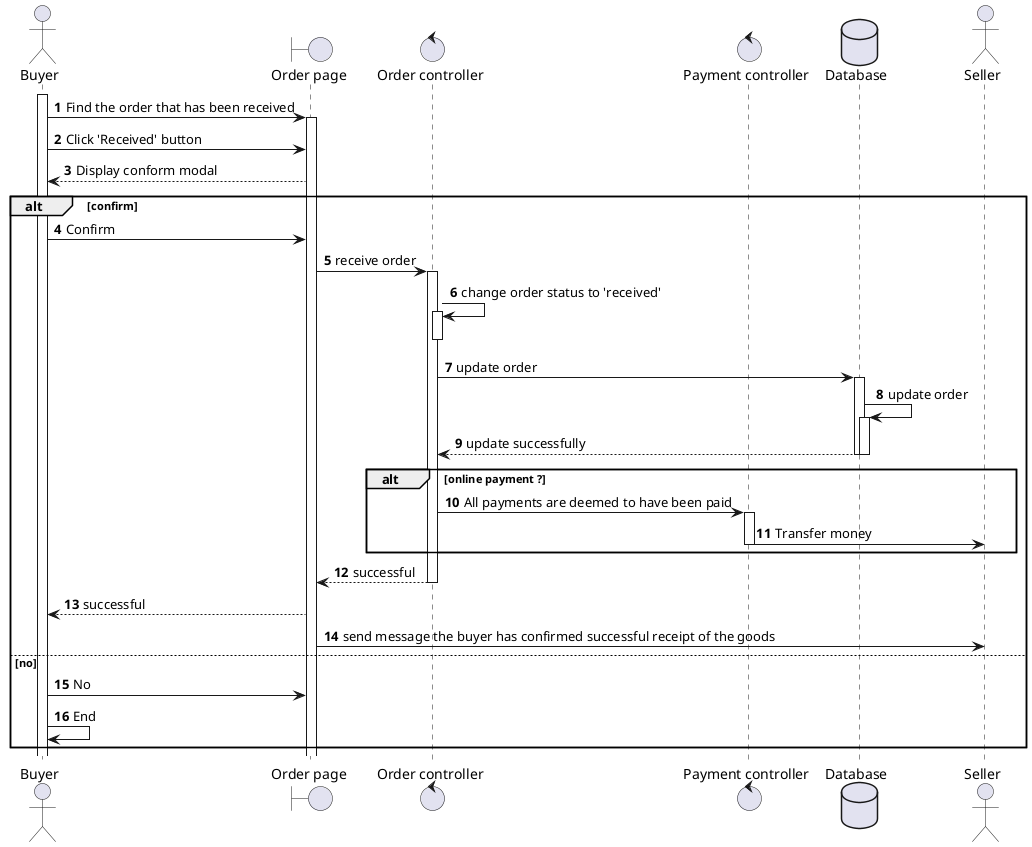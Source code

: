 @startuml
autonumber
actor "Buyer" as Buyer
boundary "Order page" as Page
control "Order controller" as Ctl
control "Payment controller" as PCtl
database "Database" as DB
actor "Seller" as Seller 

Buyer++
Buyer -> Page ++: Find the order that has been received
Buyer -> Page : Click 'Received' button
Page --> Buyer: Display conform modal

alt confirm
   Buyer -> Page: Confirm
   Page -> Ctl ++: receive order
   Ctl -> Ctl ++: change order status to 'received'
   Ctl --
   Ctl -> DB ++: update order
   DB -> DB ++:update order
   DB --> Ctl --: update successfully
   DB --
   alt online payment ?
      Ctl -> PCtl ++: All payments are deemed to have been paid
      PCtl -> Seller: Transfer money
      PCtl --
   end
   Ctl --> Page--: successful
   Page --> Buyer: successful
   Page -> Seller: send message the buyer has confirmed successful receipt of the goods
else no
   Buyer -> Page: No
   Buyer -> Buyer: End
end
@enduml
